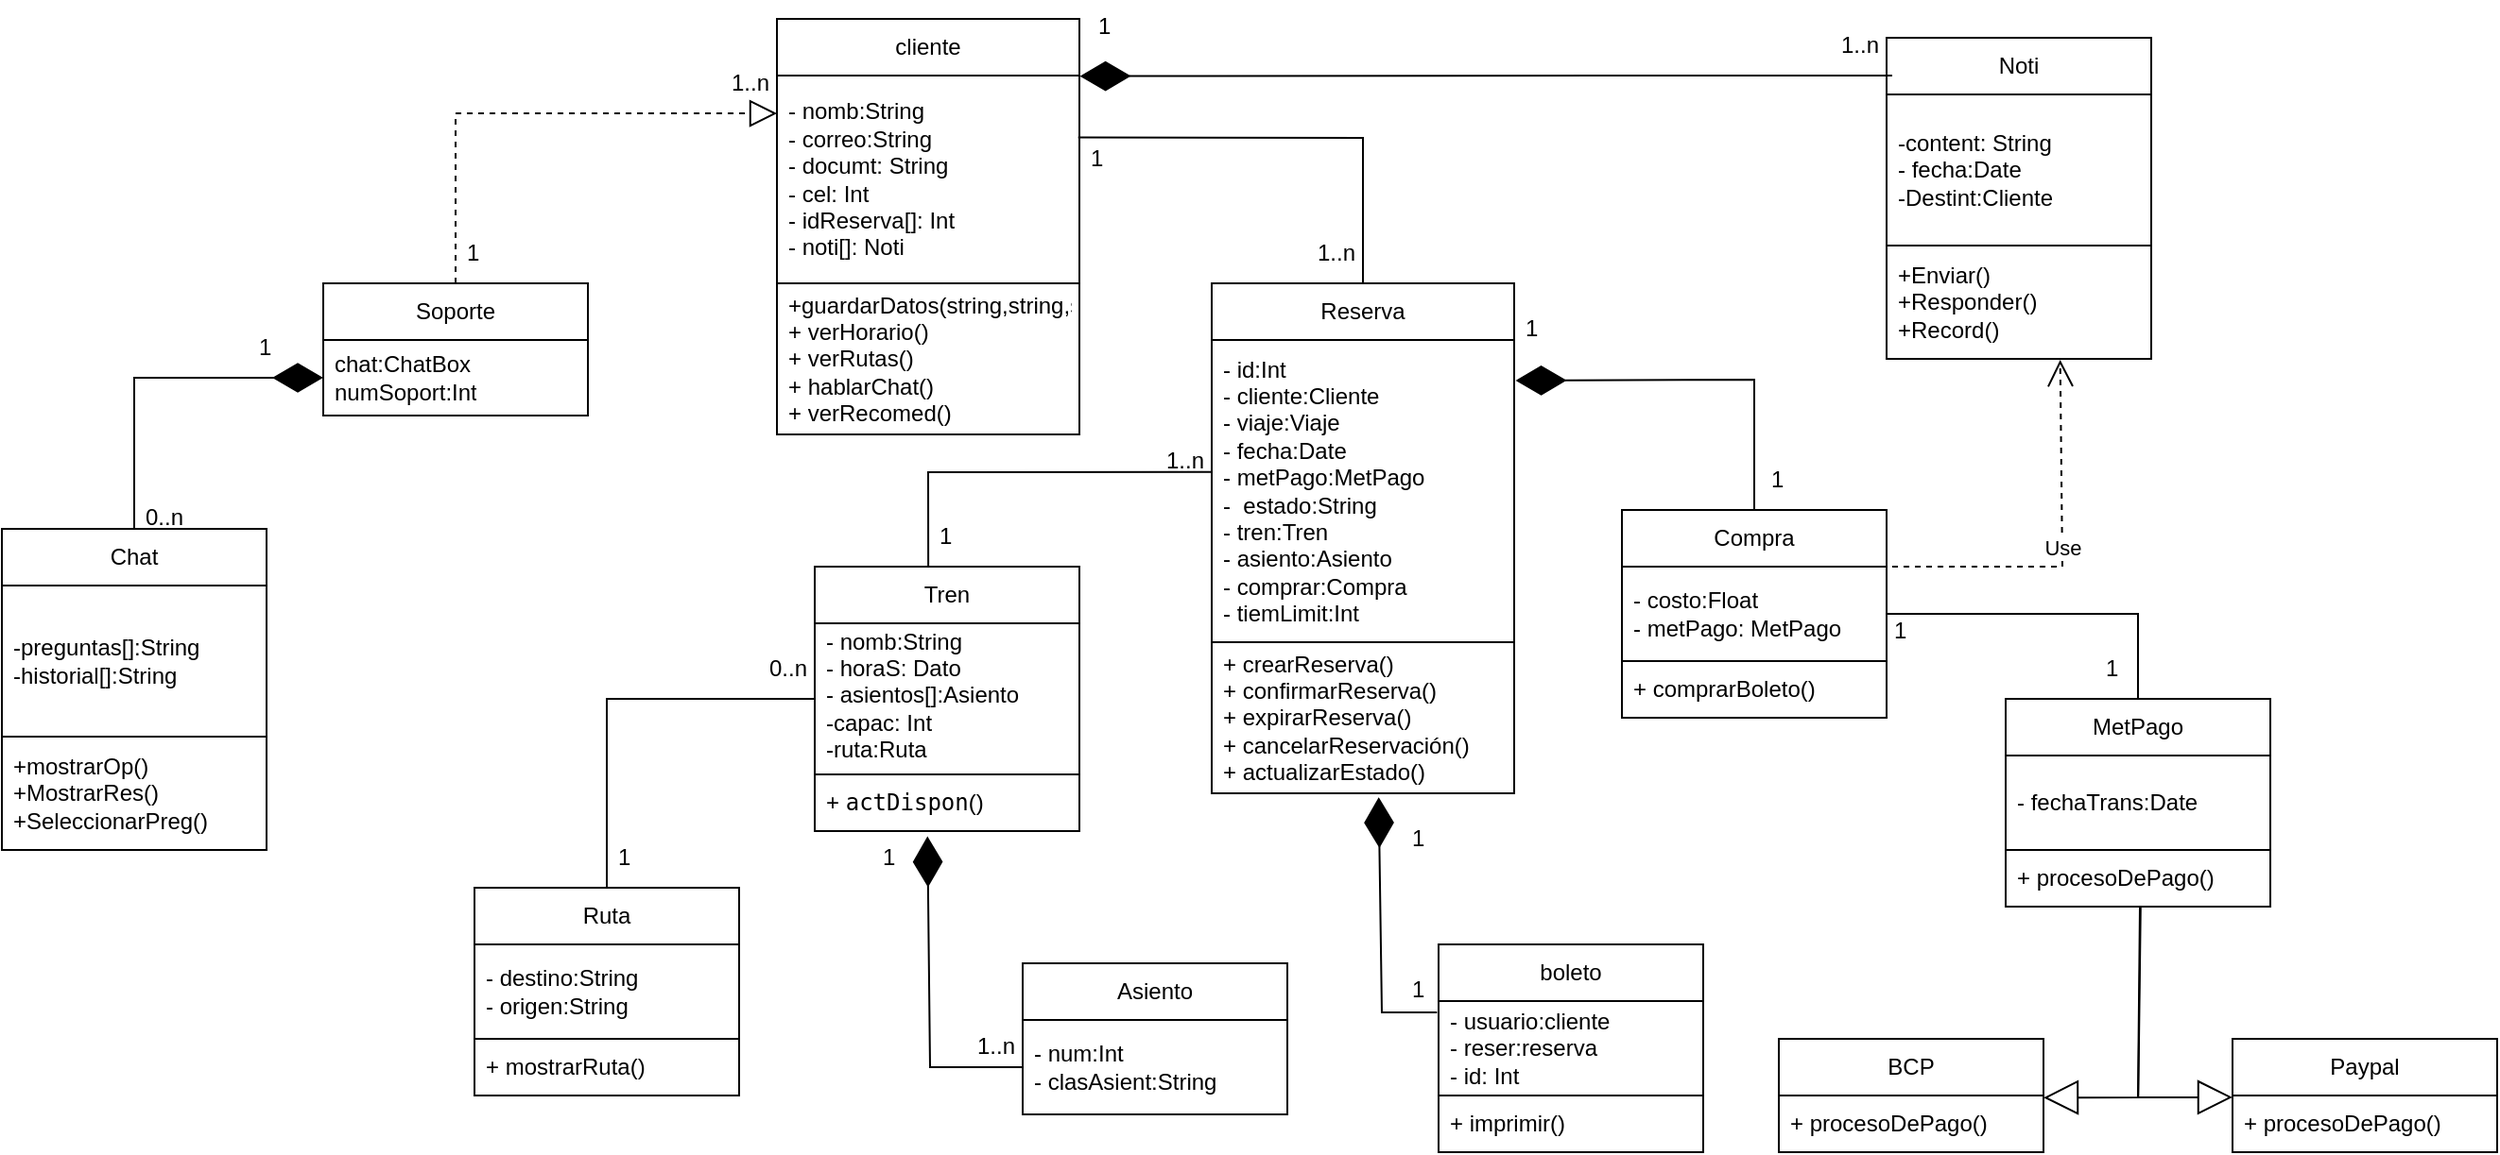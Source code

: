 <mxfile version="26.2.14">
  <diagram name="Página-1" id="nc0Zv5TLXSGAJeCwMNtv">
    <mxGraphModel dx="1383" dy="308" grid="1" gridSize="10" guides="1" tooltips="1" connect="1" arrows="1" fold="1" page="1" pageScale="1" pageWidth="827" pageHeight="1169" math="0" shadow="0">
      <root>
        <mxCell id="0" />
        <mxCell id="1" parent="0" />
        <mxCell id="ogkMOu5biMICqxZUdlQB-2" value="cliente" style="swimlane;fontStyle=0;childLayout=stackLayout;horizontal=1;startSize=30;horizontalStack=0;resizeParent=1;resizeParentMax=0;resizeLast=0;collapsible=1;marginBottom=0;whiteSpace=wrap;html=1;" parent="1" vertex="1">
          <mxGeometry x="240" y="30" width="160" height="220" as="geometry" />
        </mxCell>
        <mxCell id="ogkMOu5biMICqxZUdlQB-3" value="&lt;div&gt;- nomb:String&lt;/div&gt;&lt;div&gt;- correo:String&lt;/div&gt;&lt;div&gt;- documt: String&lt;/div&gt;&lt;div&gt;- cel: Int&lt;/div&gt;&lt;div&gt;- idReserva[]: Int&lt;/div&gt;&lt;div&gt;- noti[]: Noti&lt;/div&gt;" style="text;strokeColor=none;fillColor=none;align=left;verticalAlign=middle;spacingLeft=4;spacingRight=4;overflow=hidden;points=[[0,0.5],[1,0.5]];portConstraint=eastwest;rotatable=0;whiteSpace=wrap;html=1;" parent="ogkMOu5biMICqxZUdlQB-2" vertex="1">
          <mxGeometry y="30" width="160" height="110" as="geometry" />
        </mxCell>
        <mxCell id="ogkMOu5biMICqxZUdlQB-4" value="&lt;div&gt;+guardarDatos(string,string,string,int)&lt;/div&gt;+ verHorario()&lt;br&gt;+ verRutas()&lt;br&gt;+ hablarChat()&lt;br&gt;+ verRecomed()" style="text;strokeColor=default;fillColor=none;align=left;verticalAlign=middle;spacingLeft=4;spacingRight=4;overflow=hidden;points=[[0,0.5],[1,0.5]];portConstraint=eastwest;rotatable=0;whiteSpace=wrap;html=1;" parent="ogkMOu5biMICqxZUdlQB-2" vertex="1">
          <mxGeometry y="140" width="160" height="80" as="geometry" />
        </mxCell>
        <mxCell id="ogkMOu5biMICqxZUdlQB-6" value="boleto" style="swimlane;fontStyle=0;childLayout=stackLayout;horizontal=1;startSize=30;horizontalStack=0;resizeParent=1;resizeParentMax=0;resizeLast=0;collapsible=1;marginBottom=0;whiteSpace=wrap;html=1;" parent="1" vertex="1">
          <mxGeometry x="590" y="520" width="140" height="110" as="geometry" />
        </mxCell>
        <mxCell id="ogkMOu5biMICqxZUdlQB-7" value="&lt;div&gt;- usuario:cliente&lt;/div&gt;&lt;div&gt;- reser:reserva&lt;/div&gt;&lt;div&gt;- id: Int&lt;/div&gt;" style="text;strokeColor=none;fillColor=none;align=left;verticalAlign=middle;spacingLeft=4;spacingRight=4;overflow=hidden;points=[[0,0.5],[1,0.5]];portConstraint=eastwest;rotatable=0;whiteSpace=wrap;html=1;" parent="ogkMOu5biMICqxZUdlQB-6" vertex="1">
          <mxGeometry y="30" width="140" height="50" as="geometry" />
        </mxCell>
        <mxCell id="ogkMOu5biMICqxZUdlQB-8" value="+ imprimir()" style="text;strokeColor=default;fillColor=none;align=left;verticalAlign=middle;spacingLeft=4;spacingRight=4;overflow=hidden;points=[[0,0.5],[1,0.5]];portConstraint=eastwest;rotatable=0;whiteSpace=wrap;html=1;" parent="ogkMOu5biMICqxZUdlQB-6" vertex="1">
          <mxGeometry y="80" width="140" height="30" as="geometry" />
        </mxCell>
        <mxCell id="ogkMOu5biMICqxZUdlQB-9" value="Reserva" style="swimlane;fontStyle=0;childLayout=stackLayout;horizontal=1;startSize=30;horizontalStack=0;resizeParent=1;resizeParentMax=0;resizeLast=0;collapsible=1;marginBottom=0;whiteSpace=wrap;html=1;" parent="1" vertex="1">
          <mxGeometry x="470" y="170" width="160" height="270" as="geometry" />
        </mxCell>
        <mxCell id="ogkMOu5biMICqxZUdlQB-10" value="&lt;div&gt;- id:Int&lt;/div&gt;&lt;div&gt;- cliente:Cliente&lt;/div&gt;- viaje:Viaje&lt;br&gt;- fecha:Date&lt;br&gt;- metPago:MetPago&lt;br&gt;-&amp;nbsp; estado:String&lt;br&gt;- tren:Tren&lt;br&gt;- asiento:Asiento&lt;br&gt;&lt;div&gt;- comprar:Compra&lt;/div&gt;&lt;div&gt;- tiemLimit:Int&lt;/div&gt;" style="text;strokeColor=none;fillColor=none;align=left;verticalAlign=middle;spacingLeft=4;spacingRight=4;overflow=hidden;points=[[0,0.5],[1,0.5]];portConstraint=eastwest;rotatable=0;whiteSpace=wrap;html=1;" parent="ogkMOu5biMICqxZUdlQB-9" vertex="1">
          <mxGeometry y="30" width="160" height="160" as="geometry" />
        </mxCell>
        <mxCell id="ogkMOu5biMICqxZUdlQB-11" value="&lt;div&gt;+ crearReserva()&lt;/div&gt;+ confirmarReserva()&lt;br&gt;+ expirarReserva()&lt;br&gt;+ cancelarReservación()&lt;br&gt;+ actualizarEstado()" style="text;strokeColor=default;fillColor=none;align=left;verticalAlign=middle;spacingLeft=4;spacingRight=4;overflow=hidden;points=[[0,0.5],[1,0.5]];portConstraint=eastwest;rotatable=0;whiteSpace=wrap;html=1;" parent="ogkMOu5biMICqxZUdlQB-9" vertex="1">
          <mxGeometry y="190" width="160" height="80" as="geometry" />
        </mxCell>
        <mxCell id="ogkMOu5biMICqxZUdlQB-12" value="Compra" style="swimlane;fontStyle=0;childLayout=stackLayout;horizontal=1;startSize=30;horizontalStack=0;resizeParent=1;resizeParentMax=0;resizeLast=0;collapsible=1;marginBottom=0;whiteSpace=wrap;html=1;" parent="1" vertex="1">
          <mxGeometry x="687" y="290" width="140" height="110" as="geometry" />
        </mxCell>
        <mxCell id="ogkMOu5biMICqxZUdlQB-13" value="&lt;div&gt;- costo:Float&lt;/div&gt;&lt;div&gt;- metPago: MetPago&lt;/div&gt;" style="text;strokeColor=none;fillColor=none;align=left;verticalAlign=middle;spacingLeft=4;spacingRight=4;overflow=hidden;points=[[0,0.5],[1,0.5]];portConstraint=eastwest;rotatable=0;whiteSpace=wrap;html=1;" parent="ogkMOu5biMICqxZUdlQB-12" vertex="1">
          <mxGeometry y="30" width="140" height="50" as="geometry" />
        </mxCell>
        <mxCell id="ogkMOu5biMICqxZUdlQB-14" value="+ comprarBoleto()" style="text;strokeColor=default;fillColor=none;align=left;verticalAlign=middle;spacingLeft=4;spacingRight=4;overflow=hidden;points=[[0,0.5],[1,0.5]];portConstraint=eastwest;rotatable=0;whiteSpace=wrap;html=1;" parent="ogkMOu5biMICqxZUdlQB-12" vertex="1">
          <mxGeometry y="80" width="140" height="30" as="geometry" />
        </mxCell>
        <mxCell id="ogkMOu5biMICqxZUdlQB-15" value="MetPago" style="swimlane;fontStyle=0;childLayout=stackLayout;horizontal=1;startSize=30;horizontalStack=0;resizeParent=1;resizeParentMax=0;resizeLast=0;collapsible=1;marginBottom=0;whiteSpace=wrap;html=1;" parent="1" vertex="1">
          <mxGeometry x="890" y="390" width="140" height="110" as="geometry" />
        </mxCell>
        <mxCell id="ogkMOu5biMICqxZUdlQB-16" value="- fechaTrans:Date" style="text;strokeColor=none;fillColor=none;align=left;verticalAlign=middle;spacingLeft=4;spacingRight=4;overflow=hidden;points=[[0,0.5],[1,0.5]];portConstraint=eastwest;rotatable=0;whiteSpace=wrap;html=1;" parent="ogkMOu5biMICqxZUdlQB-15" vertex="1">
          <mxGeometry y="30" width="140" height="50" as="geometry" />
        </mxCell>
        <mxCell id="ogkMOu5biMICqxZUdlQB-17" value="+ procesoDePago()" style="text;strokeColor=default;fillColor=none;align=left;verticalAlign=middle;spacingLeft=4;spacingRight=4;overflow=hidden;points=[[0,0.5],[1,0.5]];portConstraint=eastwest;rotatable=0;whiteSpace=wrap;html=1;" parent="ogkMOu5biMICqxZUdlQB-15" vertex="1">
          <mxGeometry y="80" width="140" height="30" as="geometry" />
        </mxCell>
        <mxCell id="ogkMOu5biMICqxZUdlQB-18" value="BCP" style="swimlane;fontStyle=0;childLayout=stackLayout;horizontal=1;startSize=30;horizontalStack=0;resizeParent=1;resizeParentMax=0;resizeLast=0;collapsible=1;marginBottom=0;whiteSpace=wrap;html=1;" parent="1" vertex="1">
          <mxGeometry x="770" y="570" width="140" height="60" as="geometry" />
        </mxCell>
        <mxCell id="ogkMOu5biMICqxZUdlQB-20" value="+ procesoDePago()" style="text;strokeColor=default;fillColor=none;align=left;verticalAlign=middle;spacingLeft=4;spacingRight=4;overflow=hidden;points=[[0,0.5],[1,0.5]];portConstraint=eastwest;rotatable=0;whiteSpace=wrap;html=1;" parent="ogkMOu5biMICqxZUdlQB-18" vertex="1">
          <mxGeometry y="30" width="140" height="30" as="geometry" />
        </mxCell>
        <mxCell id="ogkMOu5biMICqxZUdlQB-21" value="Paypal" style="swimlane;fontStyle=0;childLayout=stackLayout;horizontal=1;startSize=30;horizontalStack=0;resizeParent=1;resizeParentMax=0;resizeLast=0;collapsible=1;marginBottom=0;whiteSpace=wrap;html=1;" parent="1" vertex="1">
          <mxGeometry x="1010" y="570" width="140" height="60" as="geometry" />
        </mxCell>
        <mxCell id="ogkMOu5biMICqxZUdlQB-22" value="+ procesoDePago()" style="text;strokeColor=default;fillColor=none;align=left;verticalAlign=middle;spacingLeft=4;spacingRight=4;overflow=hidden;points=[[0,0.5],[1,0.5]];portConstraint=eastwest;rotatable=0;whiteSpace=wrap;html=1;" parent="ogkMOu5biMICqxZUdlQB-21" vertex="1">
          <mxGeometry y="30" width="140" height="30" as="geometry" />
        </mxCell>
        <mxCell id="ogkMOu5biMICqxZUdlQB-26" value="Asiento" style="swimlane;fontStyle=0;childLayout=stackLayout;horizontal=1;startSize=30;horizontalStack=0;resizeParent=1;resizeParentMax=0;resizeLast=0;collapsible=1;marginBottom=0;whiteSpace=wrap;html=1;" parent="1" vertex="1">
          <mxGeometry x="370" y="530" width="140" height="80" as="geometry" />
        </mxCell>
        <mxCell id="ogkMOu5biMICqxZUdlQB-27" value="&lt;div&gt;- num:Int&lt;/div&gt;&lt;div&gt;&lt;span style=&quot;background-color: transparent; color: light-dark(rgb(0, 0, 0), rgb(255, 255, 255));&quot;&gt;- clasAsient:String&lt;/span&gt;&lt;/div&gt;" style="text;strokeColor=none;fillColor=none;align=left;verticalAlign=middle;spacingLeft=4;spacingRight=4;overflow=hidden;points=[[0,0.5],[1,0.5]];portConstraint=eastwest;rotatable=0;whiteSpace=wrap;html=1;" parent="ogkMOu5biMICqxZUdlQB-26" vertex="1">
          <mxGeometry y="30" width="140" height="50" as="geometry" />
        </mxCell>
        <mxCell id="ogkMOu5biMICqxZUdlQB-29" value="Ruta" style="swimlane;fontStyle=0;childLayout=stackLayout;horizontal=1;startSize=30;horizontalStack=0;resizeParent=1;resizeParentMax=0;resizeLast=0;collapsible=1;marginBottom=0;whiteSpace=wrap;html=1;" parent="1" vertex="1">
          <mxGeometry x="80" y="490" width="140" height="110" as="geometry" />
        </mxCell>
        <mxCell id="ogkMOu5biMICqxZUdlQB-30" value="&lt;div&gt;- destino:String&lt;/div&gt;&lt;div&gt;- origen:String&lt;/div&gt;" style="text;strokeColor=none;fillColor=none;align=left;verticalAlign=middle;spacingLeft=4;spacingRight=4;overflow=hidden;points=[[0,0.5],[1,0.5]];portConstraint=eastwest;rotatable=0;whiteSpace=wrap;html=1;" parent="ogkMOu5biMICqxZUdlQB-29" vertex="1">
          <mxGeometry y="30" width="140" height="50" as="geometry" />
        </mxCell>
        <mxCell id="ogkMOu5biMICqxZUdlQB-31" value="+ mostrarRuta()" style="text;strokeColor=default;fillColor=none;align=left;verticalAlign=middle;spacingLeft=4;spacingRight=4;overflow=hidden;points=[[0,0.5],[1,0.5]];portConstraint=eastwest;rotatable=0;whiteSpace=wrap;html=1;" parent="ogkMOu5biMICqxZUdlQB-29" vertex="1">
          <mxGeometry y="80" width="140" height="30" as="geometry" />
        </mxCell>
        <mxCell id="ogkMOu5biMICqxZUdlQB-32" value="Tren" style="swimlane;fontStyle=0;childLayout=stackLayout;horizontal=1;startSize=30;horizontalStack=0;resizeParent=1;resizeParentMax=0;resizeLast=0;collapsible=1;marginBottom=0;whiteSpace=wrap;html=1;" parent="1" vertex="1">
          <mxGeometry x="260" y="320" width="140" height="140" as="geometry" />
        </mxCell>
        <mxCell id="ogkMOu5biMICqxZUdlQB-33" value="&lt;div&gt;- nomb:String&lt;/div&gt;&lt;div&gt;- horaS: Dato&lt;/div&gt;&lt;div&gt;- asientos[]:Asiento&lt;/div&gt;&lt;div&gt;-capac: Int&lt;/div&gt;&lt;div&gt;-ruta:Ruta&lt;/div&gt;&lt;div&gt;&lt;br&gt;&lt;/div&gt;" style="text;strokeColor=none;fillColor=none;align=left;verticalAlign=middle;spacingLeft=4;spacingRight=4;overflow=hidden;points=[[0,0.5],[1,0.5]];portConstraint=eastwest;rotatable=0;whiteSpace=wrap;html=1;" parent="ogkMOu5biMICqxZUdlQB-32" vertex="1">
          <mxGeometry y="30" width="140" height="80" as="geometry" />
        </mxCell>
        <mxCell id="ogkMOu5biMICqxZUdlQB-34" value="+&amp;nbsp;&lt;code data-end=&quot;497&quot; data-start=&quot;486&quot;&gt;actDispon&lt;/code&gt;()" style="text;strokeColor=default;fillColor=none;align=left;verticalAlign=middle;spacingLeft=4;spacingRight=4;overflow=hidden;points=[[0,0.5],[1,0.5]];portConstraint=eastwest;rotatable=0;whiteSpace=wrap;html=1;" parent="ogkMOu5biMICqxZUdlQB-32" vertex="1">
          <mxGeometry y="110" width="140" height="30" as="geometry" />
        </mxCell>
        <mxCell id="ogkMOu5biMICqxZUdlQB-35" value="Chat" style="swimlane;fontStyle=0;childLayout=stackLayout;horizontal=1;startSize=30;horizontalStack=0;resizeParent=1;resizeParentMax=0;resizeLast=0;collapsible=1;marginBottom=0;whiteSpace=wrap;html=1;" parent="1" vertex="1">
          <mxGeometry x="-170" y="300" width="140" height="170" as="geometry" />
        </mxCell>
        <mxCell id="ogkMOu5biMICqxZUdlQB-36" value="-preguntas[]:String&lt;br&gt;-historial[]:String" style="text;strokeColor=none;fillColor=none;align=left;verticalAlign=middle;spacingLeft=4;spacingRight=4;overflow=hidden;points=[[0,0.5],[1,0.5]];portConstraint=eastwest;rotatable=0;whiteSpace=wrap;html=1;" parent="ogkMOu5biMICqxZUdlQB-35" vertex="1">
          <mxGeometry y="30" width="140" height="80" as="geometry" />
        </mxCell>
        <mxCell id="ogkMOu5biMICqxZUdlQB-37" value="+mostrarOp()&lt;br&gt;+MostrarRes()&lt;br&gt;+SeleccionarPreg()" style="text;strokeColor=default;fillColor=none;align=left;verticalAlign=middle;spacingLeft=4;spacingRight=4;overflow=hidden;points=[[0,0.5],[1,0.5]];portConstraint=eastwest;rotatable=0;whiteSpace=wrap;html=1;" parent="ogkMOu5biMICqxZUdlQB-35" vertex="1">
          <mxGeometry y="110" width="140" height="60" as="geometry" />
        </mxCell>
        <mxCell id="ogkMOu5biMICqxZUdlQB-38" value="Soporte" style="swimlane;fontStyle=0;childLayout=stackLayout;horizontal=1;startSize=30;horizontalStack=0;resizeParent=1;resizeParentMax=0;resizeLast=0;collapsible=1;marginBottom=0;whiteSpace=wrap;html=1;" parent="1" vertex="1">
          <mxGeometry y="170" width="140" height="70" as="geometry" />
        </mxCell>
        <mxCell id="ogkMOu5biMICqxZUdlQB-39" value="chat:ChatBox&lt;br&gt;numSoport:Int" style="text;strokeColor=none;fillColor=none;align=left;verticalAlign=middle;spacingLeft=4;spacingRight=4;overflow=hidden;points=[[0,0.5],[1,0.5]];portConstraint=eastwest;rotatable=0;whiteSpace=wrap;html=1;" parent="ogkMOu5biMICqxZUdlQB-38" vertex="1">
          <mxGeometry y="30" width="140" height="40" as="geometry" />
        </mxCell>
        <mxCell id="ogkMOu5biMICqxZUdlQB-45" value="Noti" style="swimlane;fontStyle=0;childLayout=stackLayout;horizontal=1;startSize=30;horizontalStack=0;resizeParent=1;resizeParentMax=0;resizeLast=0;collapsible=1;marginBottom=0;whiteSpace=wrap;html=1;" parent="1" vertex="1">
          <mxGeometry x="827" y="40" width="140" height="170" as="geometry" />
        </mxCell>
        <mxCell id="ogkMOu5biMICqxZUdlQB-46" value="-content: String&lt;br&gt;- fecha:Date&lt;br&gt;-Destint:Cliente" style="text;strokeColor=none;fillColor=none;align=left;verticalAlign=middle;spacingLeft=4;spacingRight=4;overflow=hidden;points=[[0,0.5],[1,0.5]];portConstraint=eastwest;rotatable=0;whiteSpace=wrap;html=1;" parent="ogkMOu5biMICqxZUdlQB-45" vertex="1">
          <mxGeometry y="30" width="140" height="80" as="geometry" />
        </mxCell>
        <mxCell id="ogkMOu5biMICqxZUdlQB-47" value="+Enviar()&lt;br&gt;+Responder()&lt;br&gt;+Record()" style="text;strokeColor=default;fillColor=none;align=left;verticalAlign=middle;spacingLeft=4;spacingRight=4;overflow=hidden;points=[[0,0.5],[1,0.5]];portConstraint=eastwest;rotatable=0;whiteSpace=wrap;html=1;" parent="ogkMOu5biMICqxZUdlQB-45" vertex="1">
          <mxGeometry y="110" width="140" height="60" as="geometry" />
        </mxCell>
        <mxCell id="ogkMOu5biMICqxZUdlQB-48" value="" style="endArrow=none;html=1;rounded=0;entryX=0.5;entryY=0;entryDx=0;entryDy=0;exitX=0.996;exitY=0.298;exitDx=0;exitDy=0;exitPerimeter=0;" parent="1" source="ogkMOu5biMICqxZUdlQB-3" target="ogkMOu5biMICqxZUdlQB-9" edge="1">
          <mxGeometry width="50" height="50" relative="1" as="geometry">
            <mxPoint x="420" y="210" as="sourcePoint" />
            <mxPoint x="470" y="160" as="targetPoint" />
            <Array as="points">
              <mxPoint x="550" y="93" />
            </Array>
          </mxGeometry>
        </mxCell>
        <mxCell id="ogkMOu5biMICqxZUdlQB-51" value="" style="endArrow=diamondThin;endFill=1;endSize=24;html=1;rounded=0;entryX=1.005;entryY=0.134;entryDx=0;entryDy=0;entryPerimeter=0;exitX=0.5;exitY=0;exitDx=0;exitDy=0;" parent="1" source="ogkMOu5biMICqxZUdlQB-12" target="ogkMOu5biMICqxZUdlQB-10" edge="1">
          <mxGeometry width="160" relative="1" as="geometry">
            <mxPoint x="540" y="340" as="sourcePoint" />
            <mxPoint x="700" y="340" as="targetPoint" />
            <Array as="points">
              <mxPoint x="757" y="221" />
            </Array>
          </mxGeometry>
        </mxCell>
        <mxCell id="ogkMOu5biMICqxZUdlQB-53" value="" style="endArrow=none;html=1;rounded=0;entryX=0.5;entryY=0;entryDx=0;entryDy=0;exitX=1;exitY=0.5;exitDx=0;exitDy=0;" parent="1" source="ogkMOu5biMICqxZUdlQB-13" target="ogkMOu5biMICqxZUdlQB-15" edge="1">
          <mxGeometry width="50" height="50" relative="1" as="geometry">
            <mxPoint x="940" y="370" as="sourcePoint" />
            <mxPoint x="990" y="320" as="targetPoint" />
            <Array as="points">
              <mxPoint x="960" y="345" />
            </Array>
          </mxGeometry>
        </mxCell>
        <mxCell id="ogkMOu5biMICqxZUdlQB-55" value="" style="endArrow=diamondThin;endFill=1;endSize=24;html=1;rounded=0;entryX=0.426;entryY=1.093;entryDx=0;entryDy=0;entryPerimeter=0;exitX=0;exitY=0.5;exitDx=0;exitDy=0;" parent="1" source="ogkMOu5biMICqxZUdlQB-27" target="ogkMOu5biMICqxZUdlQB-34" edge="1">
          <mxGeometry width="160" relative="1" as="geometry">
            <mxPoint x="280" y="570" as="sourcePoint" />
            <mxPoint x="264" y="490" as="targetPoint" />
            <Array as="points">
              <mxPoint x="321" y="585" />
            </Array>
          </mxGeometry>
        </mxCell>
        <mxCell id="ogkMOu5biMICqxZUdlQB-56" value="" style="endArrow=none;html=1;rounded=0;entryX=0;entryY=0.5;entryDx=0;entryDy=0;exitX=0.5;exitY=0;exitDx=0;exitDy=0;" parent="1" source="ogkMOu5biMICqxZUdlQB-29" target="ogkMOu5biMICqxZUdlQB-33" edge="1">
          <mxGeometry width="50" height="50" relative="1" as="geometry">
            <mxPoint x="140" y="460" as="sourcePoint" />
            <mxPoint x="190" y="410" as="targetPoint" />
            <Array as="points">
              <mxPoint x="150" y="390" />
            </Array>
          </mxGeometry>
        </mxCell>
        <mxCell id="ogkMOu5biMICqxZUdlQB-57" value="" style="endArrow=none;html=1;rounded=0;entryX=0;entryY=0.437;entryDx=0;entryDy=0;exitX=0.429;exitY=0;exitDx=0;exitDy=0;entryPerimeter=0;exitPerimeter=0;" parent="1" source="ogkMOu5biMICqxZUdlQB-32" target="ogkMOu5biMICqxZUdlQB-10" edge="1">
          <mxGeometry width="50" height="50" relative="1" as="geometry">
            <mxPoint x="160" y="500" as="sourcePoint" />
            <mxPoint x="270" y="400" as="targetPoint" />
            <Array as="points">
              <mxPoint x="320" y="270" />
            </Array>
          </mxGeometry>
        </mxCell>
        <mxCell id="ogkMOu5biMICqxZUdlQB-63" value="" style="endArrow=diamondThin;endFill=1;endSize=24;html=1;rounded=0;entryX=0;entryY=0.5;entryDx=0;entryDy=0;exitX=0.5;exitY=0;exitDx=0;exitDy=0;" parent="1" source="ogkMOu5biMICqxZUdlQB-35" target="ogkMOu5biMICqxZUdlQB-39" edge="1">
          <mxGeometry width="160" relative="1" as="geometry">
            <mxPoint x="60" y="260" as="sourcePoint" />
            <mxPoint x="220" y="260" as="targetPoint" />
            <Array as="points">
              <mxPoint x="-100" y="220" />
            </Array>
          </mxGeometry>
        </mxCell>
        <mxCell id="Q_PMKFOHTq-ssS7IUete-1" value="" style="endArrow=diamondThin;endFill=1;endSize=24;html=1;rounded=0;entryX=1.002;entryY=0.003;entryDx=0;entryDy=0;entryPerimeter=0;exitX=0.021;exitY=0.118;exitDx=0;exitDy=0;exitPerimeter=0;" edge="1" parent="1" source="ogkMOu5biMICqxZUdlQB-45" target="ogkMOu5biMICqxZUdlQB-3">
          <mxGeometry width="160" relative="1" as="geometry">
            <mxPoint x="673" y="129" as="sourcePoint" />
            <mxPoint x="547" y="60" as="targetPoint" />
            <Array as="points">
              <mxPoint x="673" y="60" />
            </Array>
          </mxGeometry>
        </mxCell>
        <mxCell id="Q_PMKFOHTq-ssS7IUete-2" value="Use" style="endArrow=open;endSize=12;dashed=1;html=1;rounded=0;entryX=0.656;entryY=1.008;entryDx=0;entryDy=0;entryPerimeter=0;" edge="1" parent="1" target="ogkMOu5biMICqxZUdlQB-47">
          <mxGeometry width="160" relative="1" as="geometry">
            <mxPoint x="830" y="320" as="sourcePoint" />
            <mxPoint x="935.36" y="230" as="targetPoint" />
            <Array as="points">
              <mxPoint x="920" y="320" />
            </Array>
          </mxGeometry>
        </mxCell>
        <mxCell id="Q_PMKFOHTq-ssS7IUete-3" value="" style="endArrow=block;endSize=16;endFill=0;html=1;rounded=0;exitX=0.509;exitY=0.967;exitDx=0;exitDy=0;exitPerimeter=0;entryX=0.999;entryY=0.005;entryDx=0;entryDy=0;entryPerimeter=0;" edge="1" parent="1">
          <mxGeometry x="-0.598" y="49" width="160" relative="1" as="geometry">
            <mxPoint x="961.4" y="500" as="sourcePoint" />
            <mxPoint x="910.0" y="601.14" as="targetPoint" />
            <Array as="points">
              <mxPoint x="960.14" y="600.99" />
            </Array>
            <mxPoint as="offset" />
          </mxGeometry>
        </mxCell>
        <mxCell id="Q_PMKFOHTq-ssS7IUete-4" value="" style="endArrow=block;endSize=16;endFill=0;html=1;rounded=0;exitX=0.509;exitY=0.967;exitDx=0;exitDy=0;exitPerimeter=0;entryX=0;entryY=0.033;entryDx=0;entryDy=0;entryPerimeter=0;" edge="1" parent="1" target="ogkMOu5biMICqxZUdlQB-22">
          <mxGeometry x="0.061" y="-10" width="160" relative="1" as="geometry">
            <mxPoint x="961" y="500" as="sourcePoint" />
            <mxPoint x="910" y="601" as="targetPoint" />
            <Array as="points">
              <mxPoint x="960" y="601" />
            </Array>
            <mxPoint as="offset" />
          </mxGeometry>
        </mxCell>
        <mxCell id="Q_PMKFOHTq-ssS7IUete-5" value="1" style="text;strokeColor=none;fillColor=none;align=left;verticalAlign=top;spacingLeft=4;spacingRight=4;overflow=hidden;rotatable=0;points=[[0,0.5],[1,0.5]];portConstraint=eastwest;whiteSpace=wrap;html=1;" vertex="1" parent="1">
          <mxGeometry x="400" y="90" width="20" height="30" as="geometry" />
        </mxCell>
        <mxCell id="Q_PMKFOHTq-ssS7IUete-6" value="1..n" style="text;strokeColor=none;fillColor=none;align=left;verticalAlign=top;spacingLeft=4;spacingRight=4;overflow=hidden;rotatable=0;points=[[0,0.5],[1,0.5]];portConstraint=eastwest;whiteSpace=wrap;html=1;" vertex="1" parent="1">
          <mxGeometry x="520" y="140" width="30" height="30" as="geometry" />
        </mxCell>
        <mxCell id="Q_PMKFOHTq-ssS7IUete-7" value="1" style="text;strokeColor=none;fillColor=none;align=left;verticalAlign=top;spacingLeft=4;spacingRight=4;overflow=hidden;rotatable=0;points=[[0,0.5],[1,0.5]];portConstraint=eastwest;whiteSpace=wrap;html=1;" vertex="1" parent="1">
          <mxGeometry x="404" y="20" width="20" height="30" as="geometry" />
        </mxCell>
        <mxCell id="Q_PMKFOHTq-ssS7IUete-9" value="1..n" style="text;strokeColor=none;fillColor=none;align=left;verticalAlign=top;spacingLeft=4;spacingRight=4;overflow=hidden;rotatable=0;points=[[0,0.5],[1,0.5]];portConstraint=eastwest;whiteSpace=wrap;html=1;" vertex="1" parent="1">
          <mxGeometry x="797" y="30" width="30" height="30" as="geometry" />
        </mxCell>
        <mxCell id="Q_PMKFOHTq-ssS7IUete-10" value="1" style="text;strokeColor=none;fillColor=none;align=left;verticalAlign=top;spacingLeft=4;spacingRight=4;overflow=hidden;rotatable=0;points=[[0,0.5],[1,0.5]];portConstraint=eastwest;whiteSpace=wrap;html=1;" vertex="1" parent="1">
          <mxGeometry x="630" y="180" width="30" height="30" as="geometry" />
        </mxCell>
        <mxCell id="Q_PMKFOHTq-ssS7IUete-11" value="1" style="text;strokeColor=none;fillColor=none;align=left;verticalAlign=top;spacingLeft=4;spacingRight=4;overflow=hidden;rotatable=0;points=[[0,0.5],[1,0.5]];portConstraint=eastwest;whiteSpace=wrap;html=1;" vertex="1" parent="1">
          <mxGeometry x="760" y="260" width="30" height="30" as="geometry" />
        </mxCell>
        <mxCell id="Q_PMKFOHTq-ssS7IUete-12" value="1" style="text;strokeColor=none;fillColor=none;align=left;verticalAlign=top;spacingLeft=4;spacingRight=4;overflow=hidden;rotatable=0;points=[[0,0.5],[1,0.5]];portConstraint=eastwest;whiteSpace=wrap;html=1;" vertex="1" parent="1">
          <mxGeometry x="825" y="340" width="30" height="30" as="geometry" />
        </mxCell>
        <mxCell id="Q_PMKFOHTq-ssS7IUete-13" value="1" style="text;strokeColor=none;fillColor=none;align=left;verticalAlign=top;spacingLeft=4;spacingRight=4;overflow=hidden;rotatable=0;points=[[0,0.5],[1,0.5]];portConstraint=eastwest;whiteSpace=wrap;html=1;" vertex="1" parent="1">
          <mxGeometry x="937" y="360" width="30" height="30" as="geometry" />
        </mxCell>
        <mxCell id="Q_PMKFOHTq-ssS7IUete-15" value="1" style="text;strokeColor=none;fillColor=none;align=left;verticalAlign=top;spacingLeft=4;spacingRight=4;overflow=hidden;rotatable=0;points=[[0,0.5],[1,0.5]];portConstraint=eastwest;whiteSpace=wrap;html=1;" vertex="1" parent="1">
          <mxGeometry x="320" y="290" width="20" height="30" as="geometry" />
        </mxCell>
        <mxCell id="Q_PMKFOHTq-ssS7IUete-16" value="1..n" style="text;strokeColor=none;fillColor=none;align=left;verticalAlign=top;spacingLeft=4;spacingRight=4;overflow=hidden;rotatable=0;points=[[0,0.5],[1,0.5]];portConstraint=eastwest;whiteSpace=wrap;html=1;" vertex="1" parent="1">
          <mxGeometry x="440" y="250" width="30" height="30" as="geometry" />
        </mxCell>
        <mxCell id="Q_PMKFOHTq-ssS7IUete-17" value="1" style="text;strokeColor=none;fillColor=none;align=left;verticalAlign=top;spacingLeft=4;spacingRight=4;overflow=hidden;rotatable=0;points=[[0,0.5],[1,0.5]];portConstraint=eastwest;whiteSpace=wrap;html=1;" vertex="1" parent="1">
          <mxGeometry x="70" y="140" width="20" height="30" as="geometry" />
        </mxCell>
        <mxCell id="Q_PMKFOHTq-ssS7IUete-20" value="1" style="text;strokeColor=none;fillColor=none;align=left;verticalAlign=top;spacingLeft=4;spacingRight=4;overflow=hidden;rotatable=0;points=[[0,0.5],[1,0.5]];portConstraint=eastwest;whiteSpace=wrap;html=1;" vertex="1" parent="1">
          <mxGeometry x="-40" y="190" width="20" height="30" as="geometry" />
        </mxCell>
        <mxCell id="Q_PMKFOHTq-ssS7IUete-21" value="0..n" style="text;strokeColor=none;fillColor=none;align=left;verticalAlign=top;spacingLeft=4;spacingRight=4;overflow=hidden;rotatable=0;points=[[0,0.5],[1,0.5]];portConstraint=eastwest;whiteSpace=wrap;html=1;" vertex="1" parent="1">
          <mxGeometry x="-100" y="280" width="30" height="30" as="geometry" />
        </mxCell>
        <mxCell id="Q_PMKFOHTq-ssS7IUete-22" value="1" style="text;strokeColor=none;fillColor=none;align=left;verticalAlign=top;spacingLeft=4;spacingRight=4;overflow=hidden;rotatable=0;points=[[0,0.5],[1,0.5]];portConstraint=eastwest;whiteSpace=wrap;html=1;" vertex="1" parent="1">
          <mxGeometry x="150" y="460" width="20" height="30" as="geometry" />
        </mxCell>
        <mxCell id="Q_PMKFOHTq-ssS7IUete-23" value="0..n" style="text;strokeColor=none;fillColor=none;align=left;verticalAlign=top;spacingLeft=4;spacingRight=4;overflow=hidden;rotatable=0;points=[[0,0.5],[1,0.5]];portConstraint=eastwest;whiteSpace=wrap;html=1;" vertex="1" parent="1">
          <mxGeometry x="230" y="360" width="30" height="30" as="geometry" />
        </mxCell>
        <mxCell id="Q_PMKFOHTq-ssS7IUete-24" value="1" style="text;strokeColor=none;fillColor=none;align=left;verticalAlign=top;spacingLeft=4;spacingRight=4;overflow=hidden;rotatable=0;points=[[0,0.5],[1,0.5]];portConstraint=eastwest;whiteSpace=wrap;html=1;" vertex="1" parent="1">
          <mxGeometry x="290" y="460" width="20" height="30" as="geometry" />
        </mxCell>
        <mxCell id="Q_PMKFOHTq-ssS7IUete-25" value="1..n" style="text;strokeColor=none;fillColor=none;align=left;verticalAlign=top;spacingLeft=4;spacingRight=4;overflow=hidden;rotatable=0;points=[[0,0.5],[1,0.5]];portConstraint=eastwest;whiteSpace=wrap;html=1;" vertex="1" parent="1">
          <mxGeometry x="340" y="560" width="30" height="30" as="geometry" />
        </mxCell>
        <mxCell id="Q_PMKFOHTq-ssS7IUete-27" value="1" style="text;strokeColor=none;fillColor=none;align=left;verticalAlign=top;spacingLeft=4;spacingRight=4;overflow=hidden;rotatable=0;points=[[0,0.5],[1,0.5]];portConstraint=eastwest;whiteSpace=wrap;html=1;" vertex="1" parent="1">
          <mxGeometry x="570" y="530" width="20" height="30" as="geometry" />
        </mxCell>
        <mxCell id="Q_PMKFOHTq-ssS7IUete-28" value="" style="group" vertex="1" connectable="0" parent="1">
          <mxGeometry x="560" y="450" width="30" height="106" as="geometry" />
        </mxCell>
        <mxCell id="ogkMOu5biMICqxZUdlQB-54" value="" style="endArrow=diamondThin;endFill=1;endSize=24;html=1;rounded=0;exitX=-0.006;exitY=0.12;exitDx=0;exitDy=0;entryX=0.552;entryY=1.026;entryDx=0;entryDy=0;entryPerimeter=0;exitPerimeter=0;" parent="Q_PMKFOHTq-ssS7IUete-28" source="ogkMOu5biMICqxZUdlQB-7" target="ogkMOu5biMICqxZUdlQB-11" edge="1">
          <mxGeometry width="160" relative="1" as="geometry">
            <mxPoint x="20" y="-30" as="sourcePoint" />
            <mxPoint x="-40" y="30" as="targetPoint" />
            <Array as="points">
              <mxPoint y="106" />
            </Array>
          </mxGeometry>
        </mxCell>
        <mxCell id="Q_PMKFOHTq-ssS7IUete-26" value="1" style="text;strokeColor=none;fillColor=none;align=left;verticalAlign=top;spacingLeft=4;spacingRight=4;overflow=hidden;rotatable=0;points=[[0,0.5],[1,0.5]];portConstraint=eastwest;whiteSpace=wrap;html=1;" vertex="1" parent="Q_PMKFOHTq-ssS7IUete-28">
          <mxGeometry x="10" width="20" height="30" as="geometry" />
        </mxCell>
        <mxCell id="Q_PMKFOHTq-ssS7IUete-29" value="" style="group" vertex="1" connectable="0" parent="1">
          <mxGeometry x="70" y="50" width="170" height="30" as="geometry" />
        </mxCell>
        <mxCell id="ogkMOu5biMICqxZUdlQB-59" value="" style="endArrow=block;dashed=1;endFill=0;endSize=12;html=1;rounded=0;entryX=0;entryY=0.182;entryDx=0;entryDy=0;entryPerimeter=0;exitX=0.5;exitY=0;exitDx=0;exitDy=0;" parent="Q_PMKFOHTq-ssS7IUete-29" source="ogkMOu5biMICqxZUdlQB-38" target="ogkMOu5biMICqxZUdlQB-3" edge="1">
          <mxGeometry width="160" relative="1" as="geometry">
            <mxPoint x="-60" y="40" as="sourcePoint" />
            <mxPoint x="100" y="40" as="targetPoint" />
            <Array as="points">
              <mxPoint y="30" />
            </Array>
          </mxGeometry>
        </mxCell>
        <mxCell id="Q_PMKFOHTq-ssS7IUete-19" value="1..n" style="text;strokeColor=none;fillColor=none;align=left;verticalAlign=top;spacingLeft=4;spacingRight=4;overflow=hidden;rotatable=0;points=[[0,0.5],[1,0.5]];portConstraint=eastwest;whiteSpace=wrap;html=1;" vertex="1" parent="Q_PMKFOHTq-ssS7IUete-29">
          <mxGeometry x="140" width="30" height="30" as="geometry" />
        </mxCell>
      </root>
    </mxGraphModel>
  </diagram>
</mxfile>
